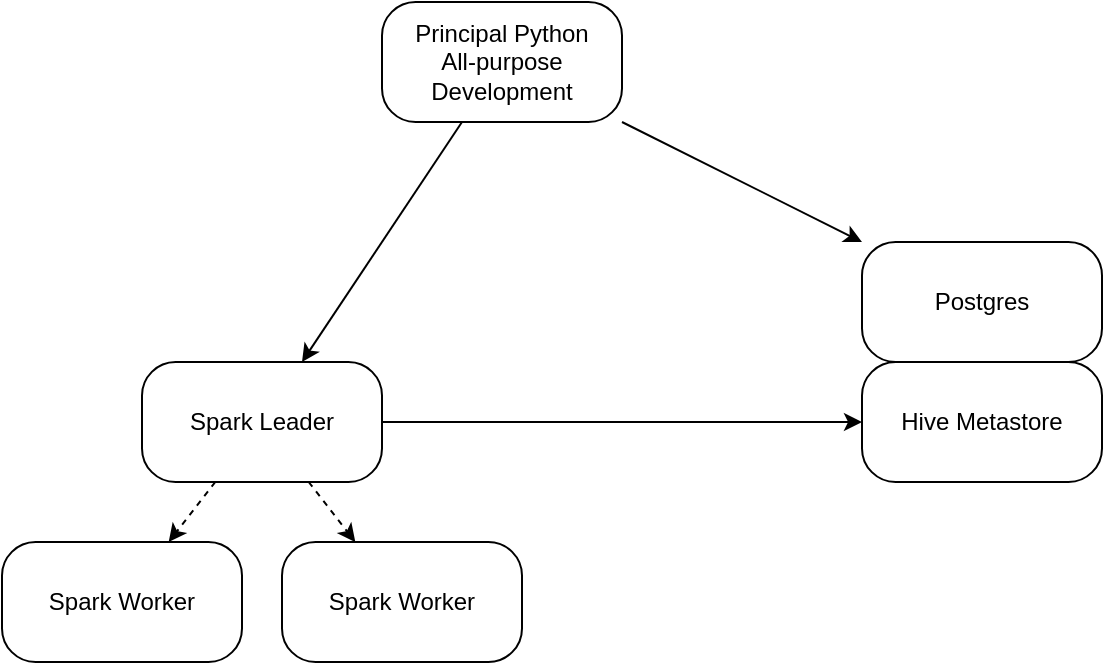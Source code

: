 <mxfile>
    <diagram id="KWkx2UycJ5qSZCwnAvEJ" name="Page-1">
        <mxGraphModel dx="1110" dy="536" grid="1" gridSize="10" guides="1" tooltips="1" connect="1" arrows="1" fold="1" page="1" pageScale="1" pageWidth="850" pageHeight="1100" math="0" shadow="0">
            <root>
                <mxCell id="0"/>
                <mxCell id="1" parent="0"/>
                <mxCell id="10" value="" style="html=1;" parent="1" source="6" target="7" edge="1">
                    <mxGeometry relative="1" as="geometry"/>
                </mxCell>
                <mxCell id="20" style="edgeStyle=none;html=1;" parent="1" source="6" target="16" edge="1">
                    <mxGeometry relative="1" as="geometry"/>
                </mxCell>
                <mxCell id="6" value="Principal Python&lt;br&gt;All-purpose&lt;br&gt;Development" style="rounded=1;whiteSpace=wrap;html=1;arcSize=28;" parent="1" vertex="1">
                    <mxGeometry x="280" y="140" width="120" height="60" as="geometry"/>
                </mxCell>
                <mxCell id="13" value="" style="edgeStyle=none;html=1;dashed=1;" parent="1" source="7" target="12" edge="1">
                    <mxGeometry relative="1" as="geometry"/>
                </mxCell>
                <mxCell id="15" value="" style="edgeStyle=none;html=1;dashed=1;" parent="1" source="7" target="14" edge="1">
                    <mxGeometry relative="1" as="geometry"/>
                </mxCell>
                <mxCell id="23" style="edgeStyle=none;html=1;" parent="1" source="7" target="21" edge="1">
                    <mxGeometry relative="1" as="geometry"/>
                </mxCell>
                <mxCell id="7" value="Spark Leader" style="rounded=1;whiteSpace=wrap;html=1;arcSize=28;" parent="1" vertex="1">
                    <mxGeometry x="160" y="320" width="120" height="60" as="geometry"/>
                </mxCell>
                <mxCell id="12" value="Spark Worker" style="rounded=1;whiteSpace=wrap;html=1;arcSize=28;" parent="1" vertex="1">
                    <mxGeometry x="90" y="410" width="120" height="60" as="geometry"/>
                </mxCell>
                <mxCell id="14" value="Spark Worker" style="rounded=1;whiteSpace=wrap;html=1;arcSize=28;" parent="1" vertex="1">
                    <mxGeometry x="230" y="410" width="120" height="60" as="geometry"/>
                </mxCell>
                <mxCell id="16" value="Postgres" style="rounded=1;whiteSpace=wrap;arcSize=28;labelBackgroundColor=none;labelBorderColor=none;html=1;align=center;horizontal=1;" parent="1" vertex="1">
                    <mxGeometry x="520" y="260" width="120" height="60" as="geometry"/>
                </mxCell>
                <mxCell id="21" value="Hive Metastore" style="rounded=1;whiteSpace=wrap;html=1;arcSize=28;" parent="1" vertex="1">
                    <mxGeometry x="520" y="320" width="120" height="60" as="geometry"/>
                </mxCell>
            </root>
        </mxGraphModel>
    </diagram>
</mxfile>